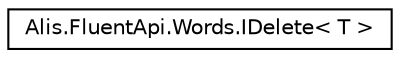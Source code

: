 digraph "Graphical Class Hierarchy"
{
 // LATEX_PDF_SIZE
  edge [fontname="Helvetica",fontsize="10",labelfontname="Helvetica",labelfontsize="10"];
  node [fontname="Helvetica",fontsize="10",shape=record];
  rankdir="LR";
  Node0 [label="Alis.FluentApi.Words.IDelete\< T \>",height=0.2,width=0.4,color="black", fillcolor="white", style="filled",URL="$interface_alis_1_1_fluent_api_1_1_words_1_1_i_delete.html",tooltip="The delete interface"];
}
